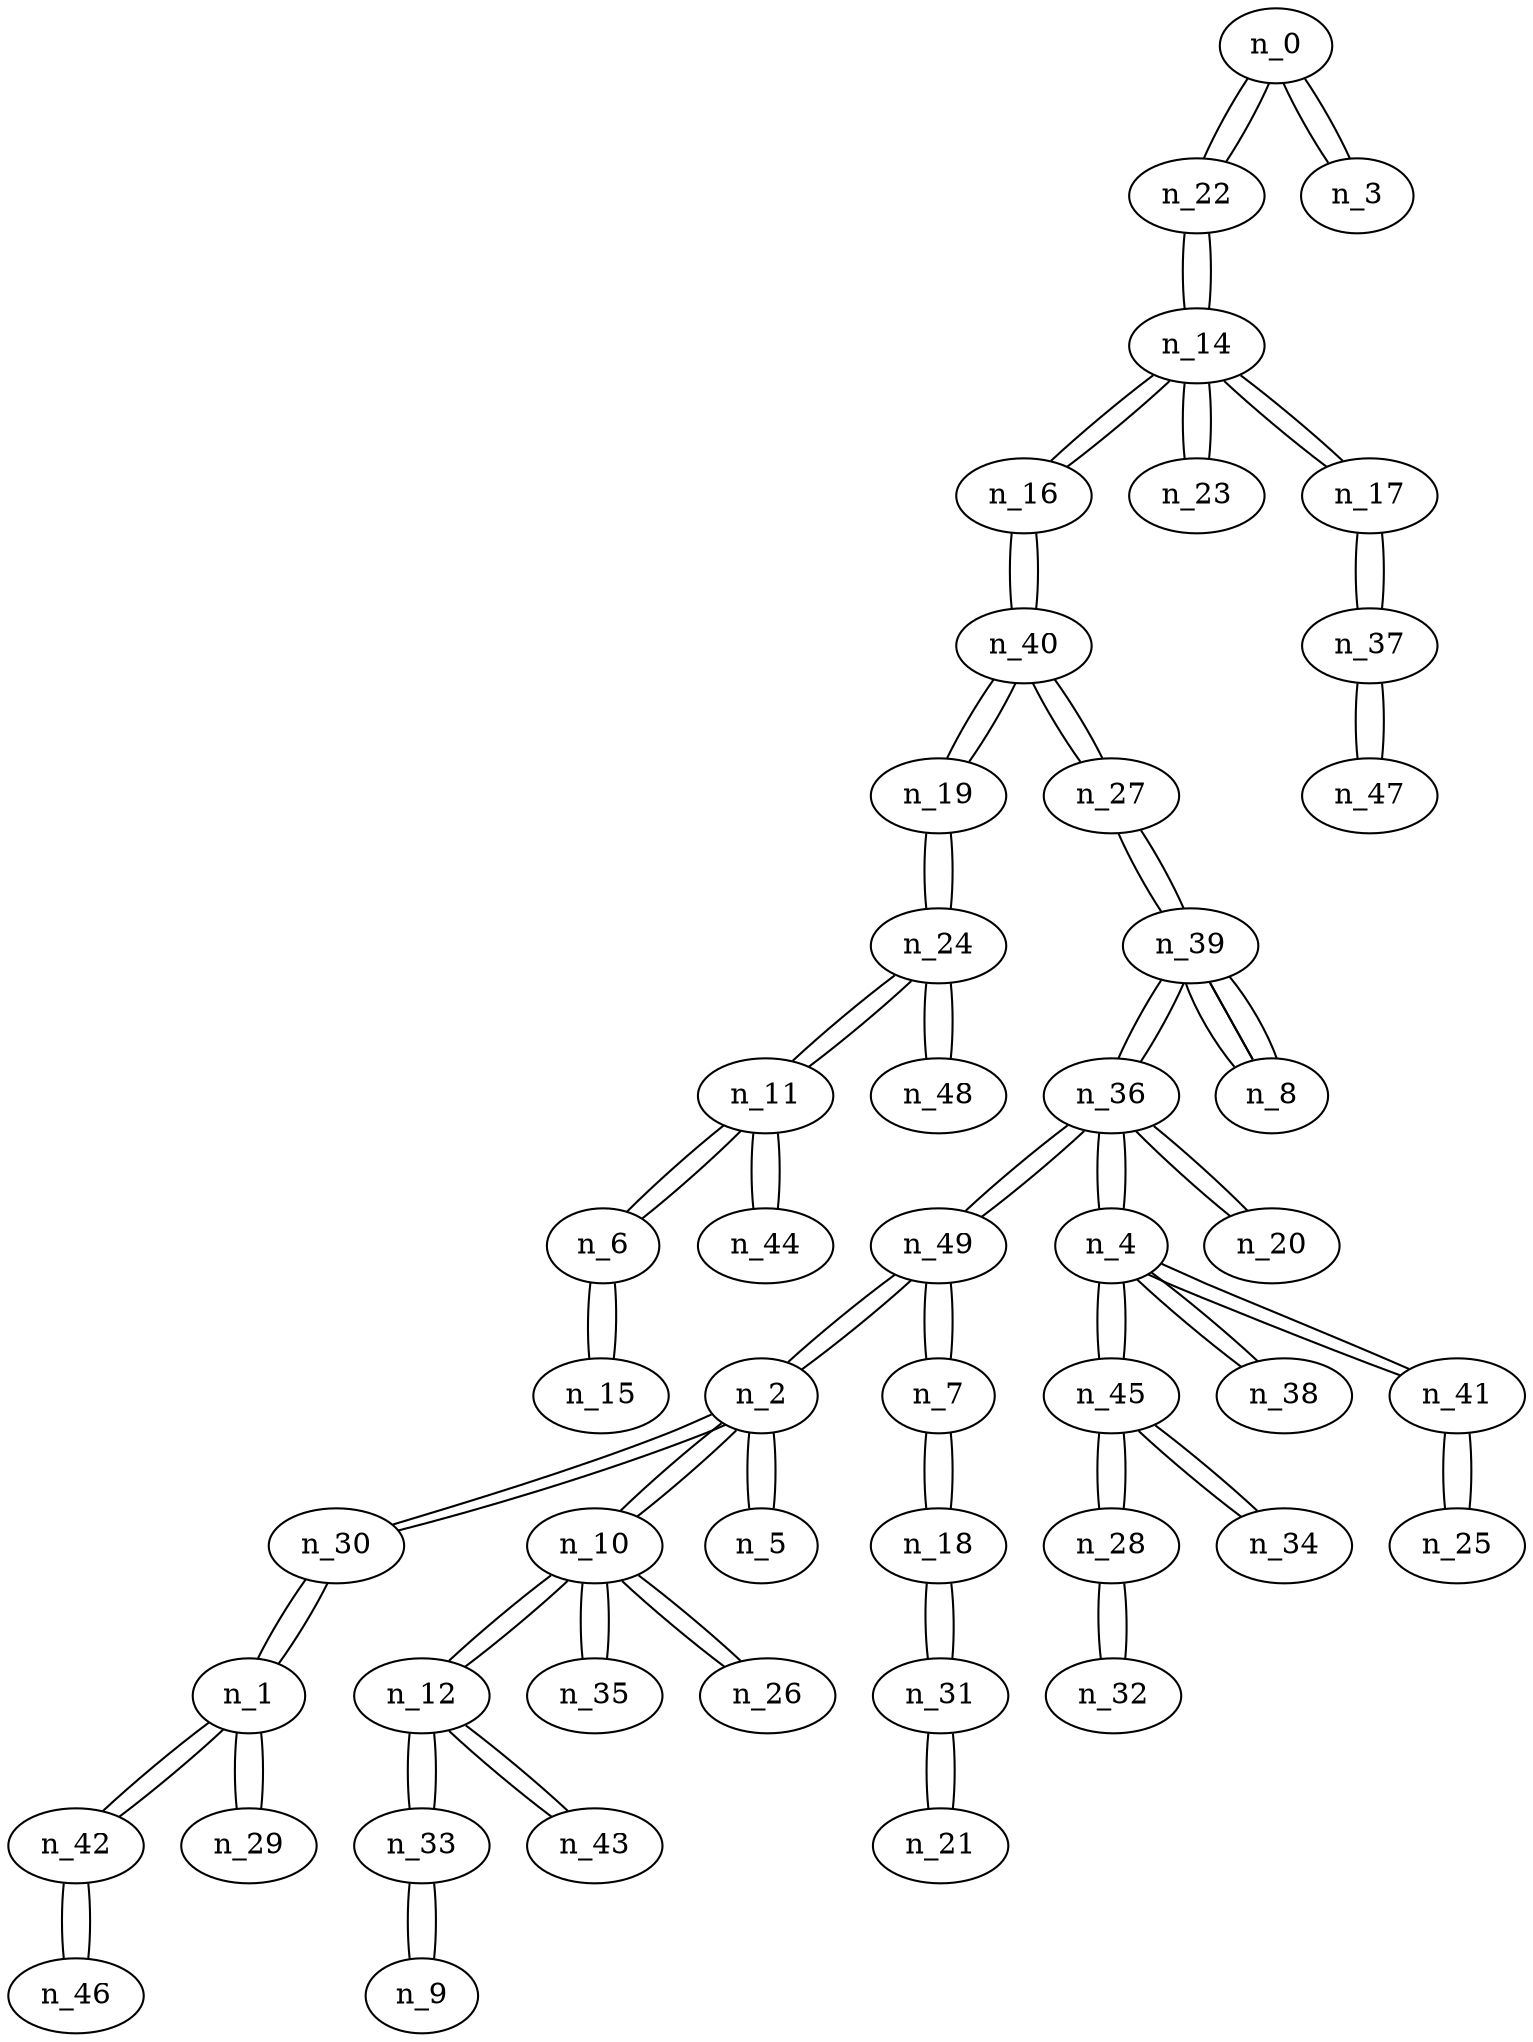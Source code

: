 graph g3 {
n_0--n_22
n_0--n_3
n_1--n_30
n_1--n_42
n_1--n_29
n_2--n_49
n_2--n_30
n_2--n_10
n_2--n_5
n_3--n_0
n_4--n_36
n_4--n_45
n_4--n_38
n_4--n_41
n_5--n_2
n_6--n_11
n_6--n_15
n_7--n_49
n_7--n_18
n_8--n_39
n_8--n_39
n_9--n_33
n_10--n_2
n_10--n_12
n_10--n_35
n_10--n_26
n_11--n_24
n_11--n_6
n_11--n_44
n_12--n_10
n_12--n_33
n_12--n_43
n_14--n_16
n_14--n_23
n_14--n_22
n_14--n_17
n_15--n_6
n_16--n_40
n_16--n_14
n_17--n_14
n_17--n_37
n_18--n_7
n_18--n_31
n_19--n_40
n_19--n_24
n_20--n_36
n_21--n_31
n_22--n_14
n_22--n_0
n_23--n_14
n_24--n_19
n_24--n_11
n_24--n_48
n_25--n_41
n_26--n_10
n_27--n_40
n_27--n_39
n_28--n_45
n_28--n_32
n_29--n_1
n_30--n_2
n_30--n_1
n_31--n_18
n_31--n_21
n_32--n_28
n_33--n_12
n_33--n_9
n_34--n_45
n_35--n_10
n_36--n_39
n_36--n_20
n_36--n_49
n_36--n_4
n_37--n_17
n_37--n_47
n_38--n_4
n_39--n_27
n_39--n_36
n_39--n_8
n_39--n_8
n_40--n_16
n_40--n_27
n_40--n_19
n_41--n_4
n_41--n_25
n_42--n_1
n_42--n_46
n_43--n_12
n_44--n_11
n_45--n_4
n_45--n_34
n_45--n_28
n_46--n_42
n_47--n_37
n_48--n_24
n_49--n_36
n_49--n_2
n_49--n_7
}